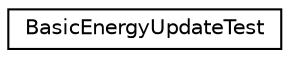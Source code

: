 digraph "Graphical Class Hierarchy"
{
 // LATEX_PDF_SIZE
  edge [fontname="Helvetica",fontsize="10",labelfontname="Helvetica",labelfontsize="10"];
  node [fontname="Helvetica",fontsize="10",shape=record];
  rankdir="LR";
  Node0 [label="BasicEnergyUpdateTest",height=0.2,width=0.4,color="black", fillcolor="white", style="filled",URL="$class_basic_energy_update_test.html",tooltip="Test case of update remaining energy for BasicEnergySource and WifiRadioEnergyModel."];
}
